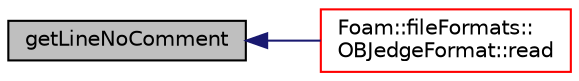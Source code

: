 digraph "getLineNoComment"
{
  bgcolor="transparent";
  edge [fontname="Helvetica",fontsize="10",labelfontname="Helvetica",labelfontsize="10"];
  node [fontname="Helvetica",fontsize="10",shape=record];
  rankdir="LR";
  Node1 [label="getLineNoComment",height=0.2,width=0.4,color="black", fillcolor="grey75", style="filled", fontcolor="black"];
  Node1 -> Node2 [dir="back",color="midnightblue",fontsize="10",style="solid",fontname="Helvetica"];
  Node2 [label="Foam::fileFormats::\lOBJedgeFormat::read",height=0.2,width=0.4,color="red",URL="$a01727.html#a464ebd67acbdff0014d4dae69e3ec4be",tooltip="Read from file. "];
}
